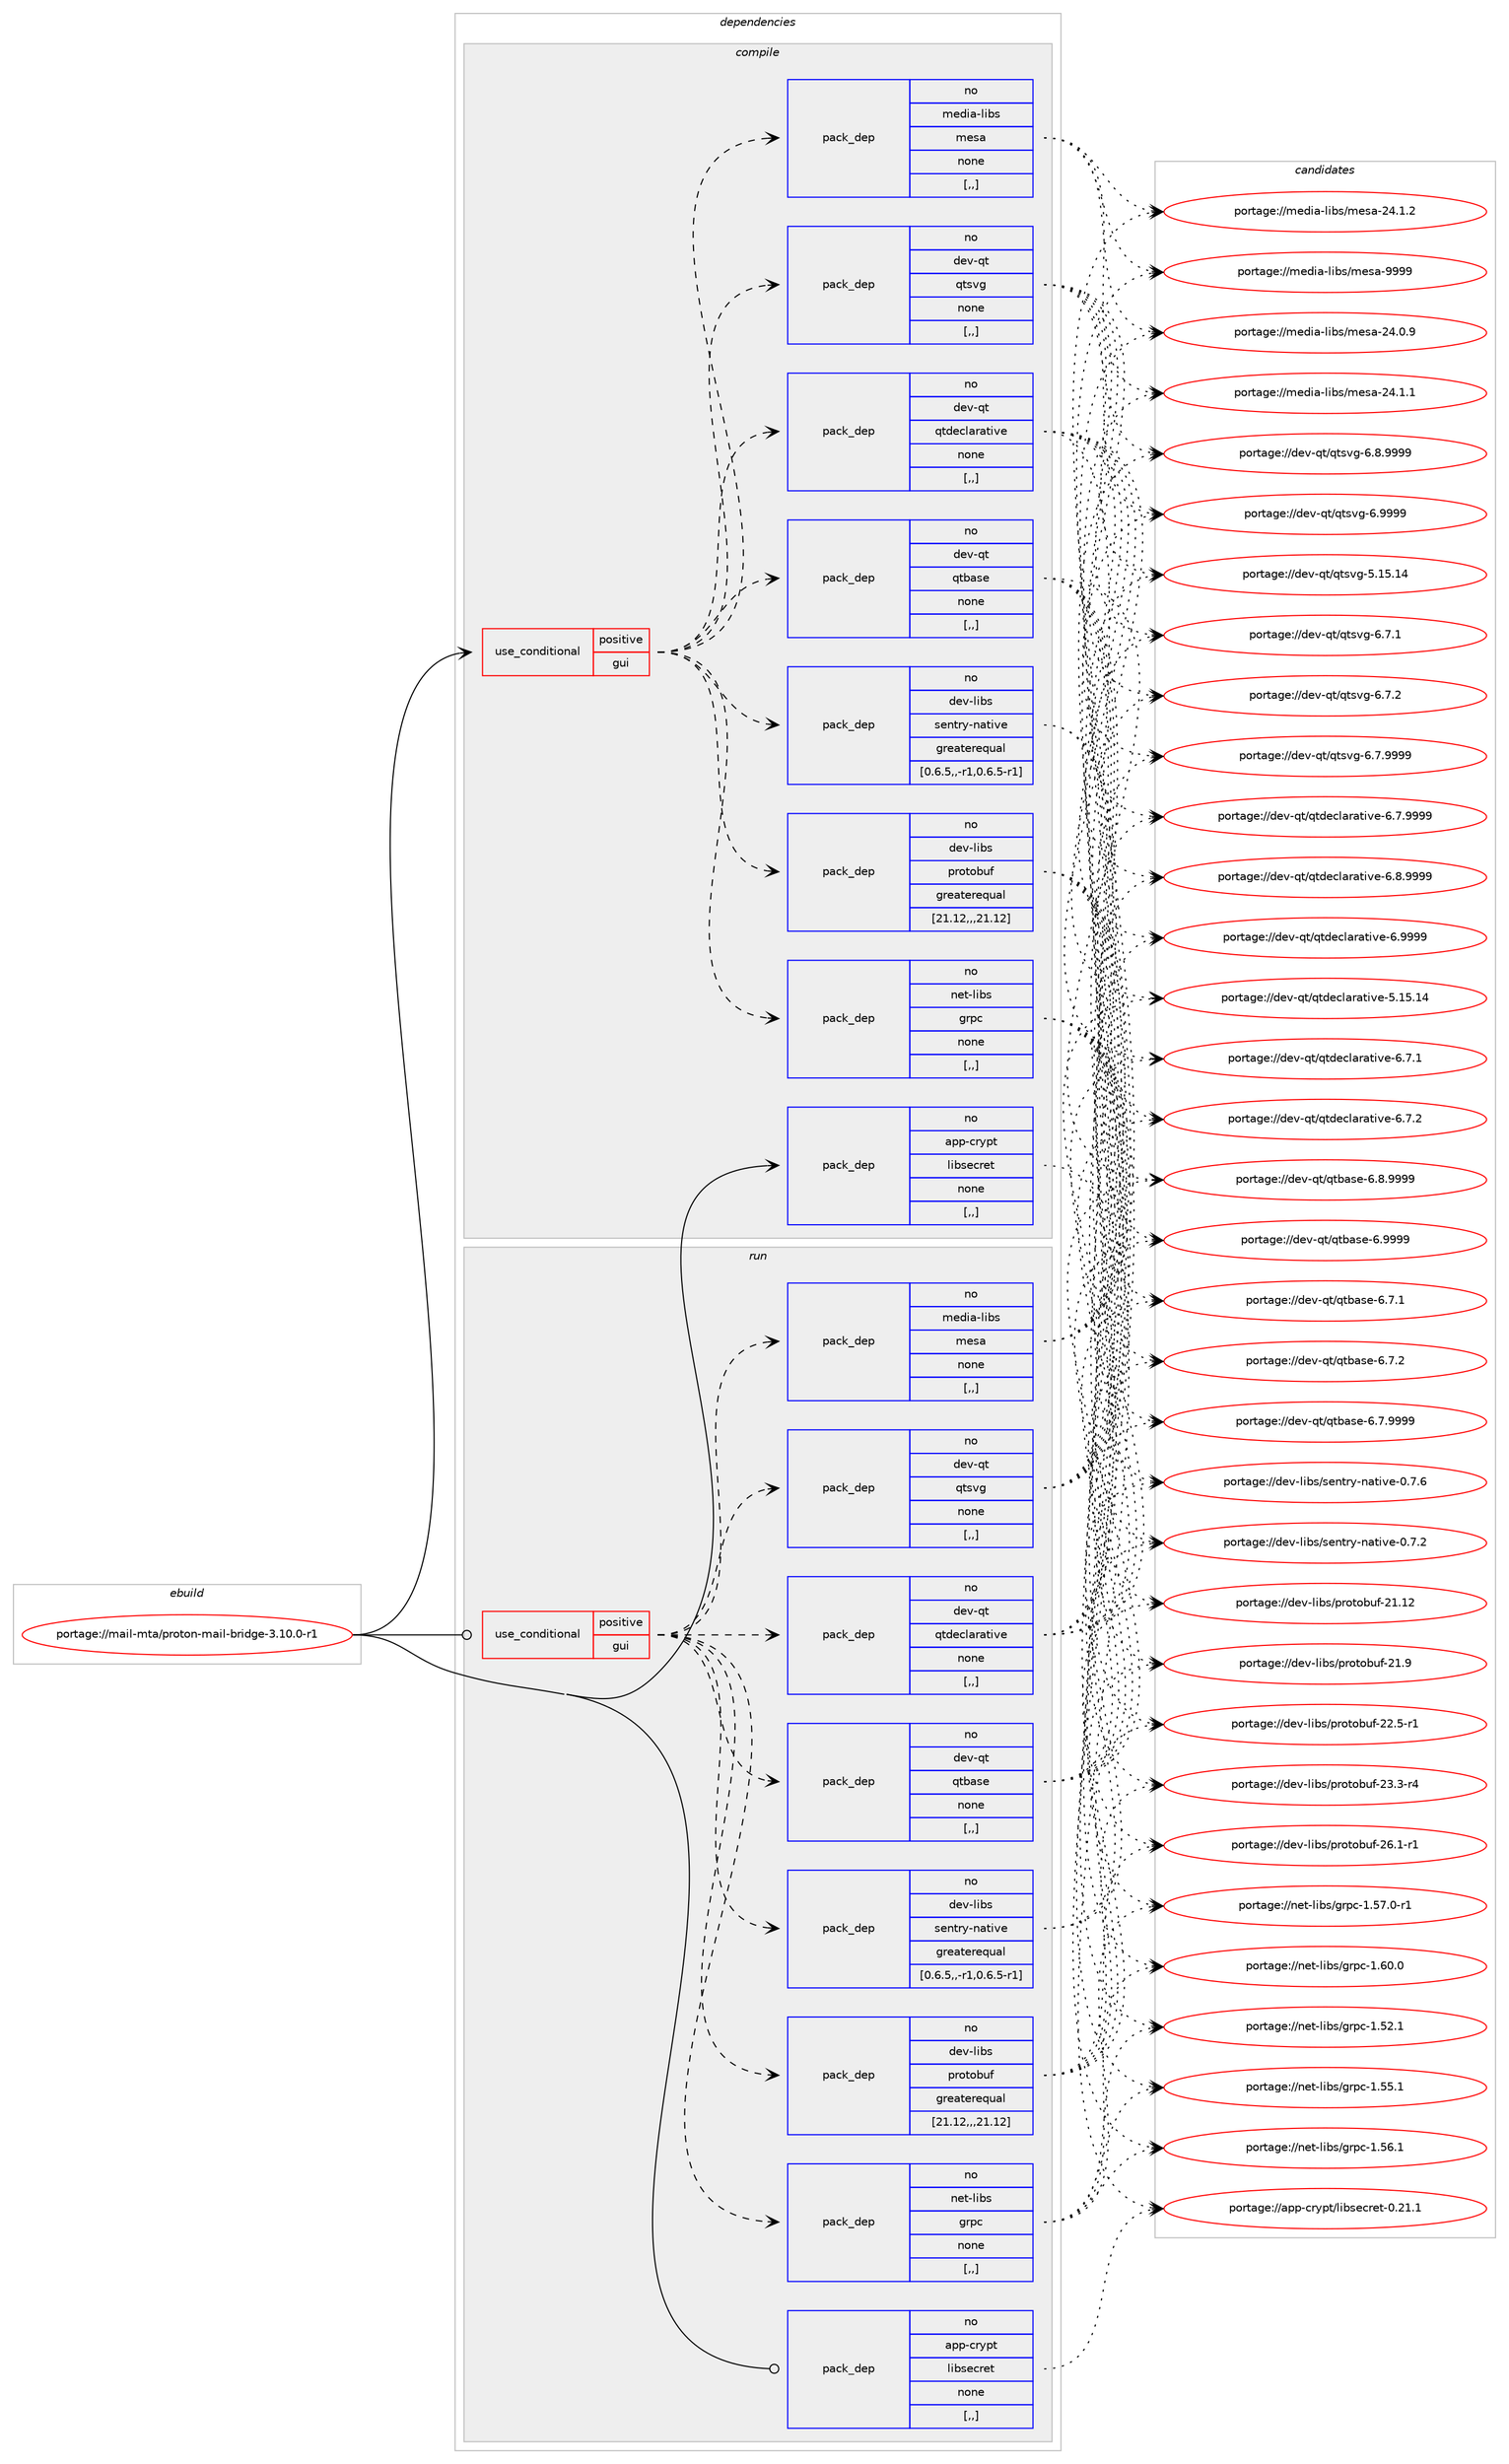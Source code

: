 digraph prolog {

# *************
# Graph options
# *************

newrank=true;
concentrate=true;
compound=true;
graph [rankdir=LR,fontname=Helvetica,fontsize=10,ranksep=1.5];#, ranksep=2.5, nodesep=0.2];
edge  [arrowhead=vee];
node  [fontname=Helvetica,fontsize=10];

# **********
# The ebuild
# **********

subgraph cluster_leftcol {
color=gray;
rank=same;
label=<<i>ebuild</i>>;
id [label="portage://mail-mta/proton-mail-bridge-3.10.0-r1", color=red, width=4, href="../mail-mta/proton-mail-bridge-3.10.0-r1.svg"];
}

# ****************
# The dependencies
# ****************

subgraph cluster_midcol {
color=gray;
label=<<i>dependencies</i>>;
subgraph cluster_compile {
fillcolor="#eeeeee";
style=filled;
label=<<i>compile</i>>;
subgraph cond69193 {
dependency275229 [label=<<TABLE BORDER="0" CELLBORDER="1" CELLSPACING="0" CELLPADDING="4"><TR><TD ROWSPAN="3" CELLPADDING="10">use_conditional</TD></TR><TR><TD>positive</TD></TR><TR><TD>gui</TD></TR></TABLE>>, shape=none, color=red];
subgraph pack203772 {
dependency275230 [label=<<TABLE BORDER="0" CELLBORDER="1" CELLSPACING="0" CELLPADDING="4" WIDTH="220"><TR><TD ROWSPAN="6" CELLPADDING="30">pack_dep</TD></TR><TR><TD WIDTH="110">no</TD></TR><TR><TD>dev-libs</TD></TR><TR><TD>protobuf</TD></TR><TR><TD>greaterequal</TD></TR><TR><TD>[21.12,,,21.12]</TD></TR></TABLE>>, shape=none, color=blue];
}
dependency275229:e -> dependency275230:w [weight=20,style="dashed",arrowhead="vee"];
subgraph pack203773 {
dependency275231 [label=<<TABLE BORDER="0" CELLBORDER="1" CELLSPACING="0" CELLPADDING="4" WIDTH="220"><TR><TD ROWSPAN="6" CELLPADDING="30">pack_dep</TD></TR><TR><TD WIDTH="110">no</TD></TR><TR><TD>dev-libs</TD></TR><TR><TD>sentry-native</TD></TR><TR><TD>greaterequal</TD></TR><TR><TD>[0.6.5,,-r1,0.6.5-r1]</TD></TR></TABLE>>, shape=none, color=blue];
}
dependency275229:e -> dependency275231:w [weight=20,style="dashed",arrowhead="vee"];
subgraph pack203774 {
dependency275232 [label=<<TABLE BORDER="0" CELLBORDER="1" CELLSPACING="0" CELLPADDING="4" WIDTH="220"><TR><TD ROWSPAN="6" CELLPADDING="30">pack_dep</TD></TR><TR><TD WIDTH="110">no</TD></TR><TR><TD>dev-qt</TD></TR><TR><TD>qtbase</TD></TR><TR><TD>none</TD></TR><TR><TD>[,,]</TD></TR></TABLE>>, shape=none, color=blue];
}
dependency275229:e -> dependency275232:w [weight=20,style="dashed",arrowhead="vee"];
subgraph pack203775 {
dependency275233 [label=<<TABLE BORDER="0" CELLBORDER="1" CELLSPACING="0" CELLPADDING="4" WIDTH="220"><TR><TD ROWSPAN="6" CELLPADDING="30">pack_dep</TD></TR><TR><TD WIDTH="110">no</TD></TR><TR><TD>dev-qt</TD></TR><TR><TD>qtdeclarative</TD></TR><TR><TD>none</TD></TR><TR><TD>[,,]</TD></TR></TABLE>>, shape=none, color=blue];
}
dependency275229:e -> dependency275233:w [weight=20,style="dashed",arrowhead="vee"];
subgraph pack203776 {
dependency275234 [label=<<TABLE BORDER="0" CELLBORDER="1" CELLSPACING="0" CELLPADDING="4" WIDTH="220"><TR><TD ROWSPAN="6" CELLPADDING="30">pack_dep</TD></TR><TR><TD WIDTH="110">no</TD></TR><TR><TD>dev-qt</TD></TR><TR><TD>qtsvg</TD></TR><TR><TD>none</TD></TR><TR><TD>[,,]</TD></TR></TABLE>>, shape=none, color=blue];
}
dependency275229:e -> dependency275234:w [weight=20,style="dashed",arrowhead="vee"];
subgraph pack203777 {
dependency275235 [label=<<TABLE BORDER="0" CELLBORDER="1" CELLSPACING="0" CELLPADDING="4" WIDTH="220"><TR><TD ROWSPAN="6" CELLPADDING="30">pack_dep</TD></TR><TR><TD WIDTH="110">no</TD></TR><TR><TD>media-libs</TD></TR><TR><TD>mesa</TD></TR><TR><TD>none</TD></TR><TR><TD>[,,]</TD></TR></TABLE>>, shape=none, color=blue];
}
dependency275229:e -> dependency275235:w [weight=20,style="dashed",arrowhead="vee"];
subgraph pack203778 {
dependency275236 [label=<<TABLE BORDER="0" CELLBORDER="1" CELLSPACING="0" CELLPADDING="4" WIDTH="220"><TR><TD ROWSPAN="6" CELLPADDING="30">pack_dep</TD></TR><TR><TD WIDTH="110">no</TD></TR><TR><TD>net-libs</TD></TR><TR><TD>grpc</TD></TR><TR><TD>none</TD></TR><TR><TD>[,,]</TD></TR></TABLE>>, shape=none, color=blue];
}
dependency275229:e -> dependency275236:w [weight=20,style="dashed",arrowhead="vee"];
}
id:e -> dependency275229:w [weight=20,style="solid",arrowhead="vee"];
subgraph pack203779 {
dependency275237 [label=<<TABLE BORDER="0" CELLBORDER="1" CELLSPACING="0" CELLPADDING="4" WIDTH="220"><TR><TD ROWSPAN="6" CELLPADDING="30">pack_dep</TD></TR><TR><TD WIDTH="110">no</TD></TR><TR><TD>app-crypt</TD></TR><TR><TD>libsecret</TD></TR><TR><TD>none</TD></TR><TR><TD>[,,]</TD></TR></TABLE>>, shape=none, color=blue];
}
id:e -> dependency275237:w [weight=20,style="solid",arrowhead="vee"];
}
subgraph cluster_compileandrun {
fillcolor="#eeeeee";
style=filled;
label=<<i>compile and run</i>>;
}
subgraph cluster_run {
fillcolor="#eeeeee";
style=filled;
label=<<i>run</i>>;
subgraph cond69194 {
dependency275238 [label=<<TABLE BORDER="0" CELLBORDER="1" CELLSPACING="0" CELLPADDING="4"><TR><TD ROWSPAN="3" CELLPADDING="10">use_conditional</TD></TR><TR><TD>positive</TD></TR><TR><TD>gui</TD></TR></TABLE>>, shape=none, color=red];
subgraph pack203780 {
dependency275239 [label=<<TABLE BORDER="0" CELLBORDER="1" CELLSPACING="0" CELLPADDING="4" WIDTH="220"><TR><TD ROWSPAN="6" CELLPADDING="30">pack_dep</TD></TR><TR><TD WIDTH="110">no</TD></TR><TR><TD>dev-libs</TD></TR><TR><TD>protobuf</TD></TR><TR><TD>greaterequal</TD></TR><TR><TD>[21.12,,,21.12]</TD></TR></TABLE>>, shape=none, color=blue];
}
dependency275238:e -> dependency275239:w [weight=20,style="dashed",arrowhead="vee"];
subgraph pack203781 {
dependency275240 [label=<<TABLE BORDER="0" CELLBORDER="1" CELLSPACING="0" CELLPADDING="4" WIDTH="220"><TR><TD ROWSPAN="6" CELLPADDING="30">pack_dep</TD></TR><TR><TD WIDTH="110">no</TD></TR><TR><TD>dev-libs</TD></TR><TR><TD>sentry-native</TD></TR><TR><TD>greaterequal</TD></TR><TR><TD>[0.6.5,,-r1,0.6.5-r1]</TD></TR></TABLE>>, shape=none, color=blue];
}
dependency275238:e -> dependency275240:w [weight=20,style="dashed",arrowhead="vee"];
subgraph pack203782 {
dependency275241 [label=<<TABLE BORDER="0" CELLBORDER="1" CELLSPACING="0" CELLPADDING="4" WIDTH="220"><TR><TD ROWSPAN="6" CELLPADDING="30">pack_dep</TD></TR><TR><TD WIDTH="110">no</TD></TR><TR><TD>dev-qt</TD></TR><TR><TD>qtbase</TD></TR><TR><TD>none</TD></TR><TR><TD>[,,]</TD></TR></TABLE>>, shape=none, color=blue];
}
dependency275238:e -> dependency275241:w [weight=20,style="dashed",arrowhead="vee"];
subgraph pack203783 {
dependency275242 [label=<<TABLE BORDER="0" CELLBORDER="1" CELLSPACING="0" CELLPADDING="4" WIDTH="220"><TR><TD ROWSPAN="6" CELLPADDING="30">pack_dep</TD></TR><TR><TD WIDTH="110">no</TD></TR><TR><TD>dev-qt</TD></TR><TR><TD>qtdeclarative</TD></TR><TR><TD>none</TD></TR><TR><TD>[,,]</TD></TR></TABLE>>, shape=none, color=blue];
}
dependency275238:e -> dependency275242:w [weight=20,style="dashed",arrowhead="vee"];
subgraph pack203784 {
dependency275243 [label=<<TABLE BORDER="0" CELLBORDER="1" CELLSPACING="0" CELLPADDING="4" WIDTH="220"><TR><TD ROWSPAN="6" CELLPADDING="30">pack_dep</TD></TR><TR><TD WIDTH="110">no</TD></TR><TR><TD>dev-qt</TD></TR><TR><TD>qtsvg</TD></TR><TR><TD>none</TD></TR><TR><TD>[,,]</TD></TR></TABLE>>, shape=none, color=blue];
}
dependency275238:e -> dependency275243:w [weight=20,style="dashed",arrowhead="vee"];
subgraph pack203785 {
dependency275244 [label=<<TABLE BORDER="0" CELLBORDER="1" CELLSPACING="0" CELLPADDING="4" WIDTH="220"><TR><TD ROWSPAN="6" CELLPADDING="30">pack_dep</TD></TR><TR><TD WIDTH="110">no</TD></TR><TR><TD>media-libs</TD></TR><TR><TD>mesa</TD></TR><TR><TD>none</TD></TR><TR><TD>[,,]</TD></TR></TABLE>>, shape=none, color=blue];
}
dependency275238:e -> dependency275244:w [weight=20,style="dashed",arrowhead="vee"];
subgraph pack203786 {
dependency275245 [label=<<TABLE BORDER="0" CELLBORDER="1" CELLSPACING="0" CELLPADDING="4" WIDTH="220"><TR><TD ROWSPAN="6" CELLPADDING="30">pack_dep</TD></TR><TR><TD WIDTH="110">no</TD></TR><TR><TD>net-libs</TD></TR><TR><TD>grpc</TD></TR><TR><TD>none</TD></TR><TR><TD>[,,]</TD></TR></TABLE>>, shape=none, color=blue];
}
dependency275238:e -> dependency275245:w [weight=20,style="dashed",arrowhead="vee"];
}
id:e -> dependency275238:w [weight=20,style="solid",arrowhead="odot"];
subgraph pack203787 {
dependency275246 [label=<<TABLE BORDER="0" CELLBORDER="1" CELLSPACING="0" CELLPADDING="4" WIDTH="220"><TR><TD ROWSPAN="6" CELLPADDING="30">pack_dep</TD></TR><TR><TD WIDTH="110">no</TD></TR><TR><TD>app-crypt</TD></TR><TR><TD>libsecret</TD></TR><TR><TD>none</TD></TR><TR><TD>[,,]</TD></TR></TABLE>>, shape=none, color=blue];
}
id:e -> dependency275246:w [weight=20,style="solid",arrowhead="odot"];
}
}

# **************
# The candidates
# **************

subgraph cluster_choices {
rank=same;
color=gray;
label=<<i>candidates</i>>;

subgraph choice203772 {
color=black;
nodesep=1;
choice10010111845108105981154711211411111611198117102455049464950 [label="portage://dev-libs/protobuf-21.12", color=red, width=4,href="../dev-libs/protobuf-21.12.svg"];
choice100101118451081059811547112114111116111981171024550494657 [label="portage://dev-libs/protobuf-21.9", color=red, width=4,href="../dev-libs/protobuf-21.9.svg"];
choice1001011184510810598115471121141111161119811710245505046534511449 [label="portage://dev-libs/protobuf-22.5-r1", color=red, width=4,href="../dev-libs/protobuf-22.5-r1.svg"];
choice1001011184510810598115471121141111161119811710245505146514511452 [label="portage://dev-libs/protobuf-23.3-r4", color=red, width=4,href="../dev-libs/protobuf-23.3-r4.svg"];
choice1001011184510810598115471121141111161119811710245505446494511449 [label="portage://dev-libs/protobuf-26.1-r1", color=red, width=4,href="../dev-libs/protobuf-26.1-r1.svg"];
dependency275230:e -> choice10010111845108105981154711211411111611198117102455049464950:w [style=dotted,weight="100"];
dependency275230:e -> choice100101118451081059811547112114111116111981171024550494657:w [style=dotted,weight="100"];
dependency275230:e -> choice1001011184510810598115471121141111161119811710245505046534511449:w [style=dotted,weight="100"];
dependency275230:e -> choice1001011184510810598115471121141111161119811710245505146514511452:w [style=dotted,weight="100"];
dependency275230:e -> choice1001011184510810598115471121141111161119811710245505446494511449:w [style=dotted,weight="100"];
}
subgraph choice203773 {
color=black;
nodesep=1;
choice1001011184510810598115471151011101161141214511097116105118101454846554650 [label="portage://dev-libs/sentry-native-0.7.2", color=red, width=4,href="../dev-libs/sentry-native-0.7.2.svg"];
choice1001011184510810598115471151011101161141214511097116105118101454846554654 [label="portage://dev-libs/sentry-native-0.7.6", color=red, width=4,href="../dev-libs/sentry-native-0.7.6.svg"];
dependency275231:e -> choice1001011184510810598115471151011101161141214511097116105118101454846554650:w [style=dotted,weight="100"];
dependency275231:e -> choice1001011184510810598115471151011101161141214511097116105118101454846554654:w [style=dotted,weight="100"];
}
subgraph choice203774 {
color=black;
nodesep=1;
choice10010111845113116471131169897115101455446554649 [label="portage://dev-qt/qtbase-6.7.1", color=red, width=4,href="../dev-qt/qtbase-6.7.1.svg"];
choice10010111845113116471131169897115101455446554650 [label="portage://dev-qt/qtbase-6.7.2", color=red, width=4,href="../dev-qt/qtbase-6.7.2.svg"];
choice10010111845113116471131169897115101455446554657575757 [label="portage://dev-qt/qtbase-6.7.9999", color=red, width=4,href="../dev-qt/qtbase-6.7.9999.svg"];
choice10010111845113116471131169897115101455446564657575757 [label="portage://dev-qt/qtbase-6.8.9999", color=red, width=4,href="../dev-qt/qtbase-6.8.9999.svg"];
choice1001011184511311647113116989711510145544657575757 [label="portage://dev-qt/qtbase-6.9999", color=red, width=4,href="../dev-qt/qtbase-6.9999.svg"];
dependency275232:e -> choice10010111845113116471131169897115101455446554649:w [style=dotted,weight="100"];
dependency275232:e -> choice10010111845113116471131169897115101455446554650:w [style=dotted,weight="100"];
dependency275232:e -> choice10010111845113116471131169897115101455446554657575757:w [style=dotted,weight="100"];
dependency275232:e -> choice10010111845113116471131169897115101455446564657575757:w [style=dotted,weight="100"];
dependency275232:e -> choice1001011184511311647113116989711510145544657575757:w [style=dotted,weight="100"];
}
subgraph choice203775 {
color=black;
nodesep=1;
choice10010111845113116471131161001019910897114971161051181014553464953464952 [label="portage://dev-qt/qtdeclarative-5.15.14", color=red, width=4,href="../dev-qt/qtdeclarative-5.15.14.svg"];
choice1001011184511311647113116100101991089711497116105118101455446554649 [label="portage://dev-qt/qtdeclarative-6.7.1", color=red, width=4,href="../dev-qt/qtdeclarative-6.7.1.svg"];
choice1001011184511311647113116100101991089711497116105118101455446554650 [label="portage://dev-qt/qtdeclarative-6.7.2", color=red, width=4,href="../dev-qt/qtdeclarative-6.7.2.svg"];
choice1001011184511311647113116100101991089711497116105118101455446554657575757 [label="portage://dev-qt/qtdeclarative-6.7.9999", color=red, width=4,href="../dev-qt/qtdeclarative-6.7.9999.svg"];
choice1001011184511311647113116100101991089711497116105118101455446564657575757 [label="portage://dev-qt/qtdeclarative-6.8.9999", color=red, width=4,href="../dev-qt/qtdeclarative-6.8.9999.svg"];
choice100101118451131164711311610010199108971149711610511810145544657575757 [label="portage://dev-qt/qtdeclarative-6.9999", color=red, width=4,href="../dev-qt/qtdeclarative-6.9999.svg"];
dependency275233:e -> choice10010111845113116471131161001019910897114971161051181014553464953464952:w [style=dotted,weight="100"];
dependency275233:e -> choice1001011184511311647113116100101991089711497116105118101455446554649:w [style=dotted,weight="100"];
dependency275233:e -> choice1001011184511311647113116100101991089711497116105118101455446554650:w [style=dotted,weight="100"];
dependency275233:e -> choice1001011184511311647113116100101991089711497116105118101455446554657575757:w [style=dotted,weight="100"];
dependency275233:e -> choice1001011184511311647113116100101991089711497116105118101455446564657575757:w [style=dotted,weight="100"];
dependency275233:e -> choice100101118451131164711311610010199108971149711610511810145544657575757:w [style=dotted,weight="100"];
}
subgraph choice203776 {
color=black;
nodesep=1;
choice10010111845113116471131161151181034553464953464952 [label="portage://dev-qt/qtsvg-5.15.14", color=red, width=4,href="../dev-qt/qtsvg-5.15.14.svg"];
choice1001011184511311647113116115118103455446554649 [label="portage://dev-qt/qtsvg-6.7.1", color=red, width=4,href="../dev-qt/qtsvg-6.7.1.svg"];
choice1001011184511311647113116115118103455446554650 [label="portage://dev-qt/qtsvg-6.7.2", color=red, width=4,href="../dev-qt/qtsvg-6.7.2.svg"];
choice1001011184511311647113116115118103455446554657575757 [label="portage://dev-qt/qtsvg-6.7.9999", color=red, width=4,href="../dev-qt/qtsvg-6.7.9999.svg"];
choice1001011184511311647113116115118103455446564657575757 [label="portage://dev-qt/qtsvg-6.8.9999", color=red, width=4,href="../dev-qt/qtsvg-6.8.9999.svg"];
choice100101118451131164711311611511810345544657575757 [label="portage://dev-qt/qtsvg-6.9999", color=red, width=4,href="../dev-qt/qtsvg-6.9999.svg"];
dependency275234:e -> choice10010111845113116471131161151181034553464953464952:w [style=dotted,weight="100"];
dependency275234:e -> choice1001011184511311647113116115118103455446554649:w [style=dotted,weight="100"];
dependency275234:e -> choice1001011184511311647113116115118103455446554650:w [style=dotted,weight="100"];
dependency275234:e -> choice1001011184511311647113116115118103455446554657575757:w [style=dotted,weight="100"];
dependency275234:e -> choice1001011184511311647113116115118103455446564657575757:w [style=dotted,weight="100"];
dependency275234:e -> choice100101118451131164711311611511810345544657575757:w [style=dotted,weight="100"];
}
subgraph choice203777 {
color=black;
nodesep=1;
choice109101100105974510810598115471091011159745505246484657 [label="portage://media-libs/mesa-24.0.9", color=red, width=4,href="../media-libs/mesa-24.0.9.svg"];
choice109101100105974510810598115471091011159745505246494649 [label="portage://media-libs/mesa-24.1.1", color=red, width=4,href="../media-libs/mesa-24.1.1.svg"];
choice109101100105974510810598115471091011159745505246494650 [label="portage://media-libs/mesa-24.1.2", color=red, width=4,href="../media-libs/mesa-24.1.2.svg"];
choice10910110010597451081059811547109101115974557575757 [label="portage://media-libs/mesa-9999", color=red, width=4,href="../media-libs/mesa-9999.svg"];
dependency275235:e -> choice109101100105974510810598115471091011159745505246484657:w [style=dotted,weight="100"];
dependency275235:e -> choice109101100105974510810598115471091011159745505246494649:w [style=dotted,weight="100"];
dependency275235:e -> choice109101100105974510810598115471091011159745505246494650:w [style=dotted,weight="100"];
dependency275235:e -> choice10910110010597451081059811547109101115974557575757:w [style=dotted,weight="100"];
}
subgraph choice203778 {
color=black;
nodesep=1;
choice1101011164510810598115471031141129945494653504649 [label="portage://net-libs/grpc-1.52.1", color=red, width=4,href="../net-libs/grpc-1.52.1.svg"];
choice1101011164510810598115471031141129945494653534649 [label="portage://net-libs/grpc-1.55.1", color=red, width=4,href="../net-libs/grpc-1.55.1.svg"];
choice1101011164510810598115471031141129945494653544649 [label="portage://net-libs/grpc-1.56.1", color=red, width=4,href="../net-libs/grpc-1.56.1.svg"];
choice11010111645108105981154710311411299454946535546484511449 [label="portage://net-libs/grpc-1.57.0-r1", color=red, width=4,href="../net-libs/grpc-1.57.0-r1.svg"];
choice1101011164510810598115471031141129945494654484648 [label="portage://net-libs/grpc-1.60.0", color=red, width=4,href="../net-libs/grpc-1.60.0.svg"];
dependency275236:e -> choice1101011164510810598115471031141129945494653504649:w [style=dotted,weight="100"];
dependency275236:e -> choice1101011164510810598115471031141129945494653534649:w [style=dotted,weight="100"];
dependency275236:e -> choice1101011164510810598115471031141129945494653544649:w [style=dotted,weight="100"];
dependency275236:e -> choice11010111645108105981154710311411299454946535546484511449:w [style=dotted,weight="100"];
dependency275236:e -> choice1101011164510810598115471031141129945494654484648:w [style=dotted,weight="100"];
}
subgraph choice203779 {
color=black;
nodesep=1;
choice97112112459911412111211647108105981151019911410111645484650494649 [label="portage://app-crypt/libsecret-0.21.1", color=red, width=4,href="../app-crypt/libsecret-0.21.1.svg"];
dependency275237:e -> choice97112112459911412111211647108105981151019911410111645484650494649:w [style=dotted,weight="100"];
}
subgraph choice203780 {
color=black;
nodesep=1;
choice10010111845108105981154711211411111611198117102455049464950 [label="portage://dev-libs/protobuf-21.12", color=red, width=4,href="../dev-libs/protobuf-21.12.svg"];
choice100101118451081059811547112114111116111981171024550494657 [label="portage://dev-libs/protobuf-21.9", color=red, width=4,href="../dev-libs/protobuf-21.9.svg"];
choice1001011184510810598115471121141111161119811710245505046534511449 [label="portage://dev-libs/protobuf-22.5-r1", color=red, width=4,href="../dev-libs/protobuf-22.5-r1.svg"];
choice1001011184510810598115471121141111161119811710245505146514511452 [label="portage://dev-libs/protobuf-23.3-r4", color=red, width=4,href="../dev-libs/protobuf-23.3-r4.svg"];
choice1001011184510810598115471121141111161119811710245505446494511449 [label="portage://dev-libs/protobuf-26.1-r1", color=red, width=4,href="../dev-libs/protobuf-26.1-r1.svg"];
dependency275239:e -> choice10010111845108105981154711211411111611198117102455049464950:w [style=dotted,weight="100"];
dependency275239:e -> choice100101118451081059811547112114111116111981171024550494657:w [style=dotted,weight="100"];
dependency275239:e -> choice1001011184510810598115471121141111161119811710245505046534511449:w [style=dotted,weight="100"];
dependency275239:e -> choice1001011184510810598115471121141111161119811710245505146514511452:w [style=dotted,weight="100"];
dependency275239:e -> choice1001011184510810598115471121141111161119811710245505446494511449:w [style=dotted,weight="100"];
}
subgraph choice203781 {
color=black;
nodesep=1;
choice1001011184510810598115471151011101161141214511097116105118101454846554650 [label="portage://dev-libs/sentry-native-0.7.2", color=red, width=4,href="../dev-libs/sentry-native-0.7.2.svg"];
choice1001011184510810598115471151011101161141214511097116105118101454846554654 [label="portage://dev-libs/sentry-native-0.7.6", color=red, width=4,href="../dev-libs/sentry-native-0.7.6.svg"];
dependency275240:e -> choice1001011184510810598115471151011101161141214511097116105118101454846554650:w [style=dotted,weight="100"];
dependency275240:e -> choice1001011184510810598115471151011101161141214511097116105118101454846554654:w [style=dotted,weight="100"];
}
subgraph choice203782 {
color=black;
nodesep=1;
choice10010111845113116471131169897115101455446554649 [label="portage://dev-qt/qtbase-6.7.1", color=red, width=4,href="../dev-qt/qtbase-6.7.1.svg"];
choice10010111845113116471131169897115101455446554650 [label="portage://dev-qt/qtbase-6.7.2", color=red, width=4,href="../dev-qt/qtbase-6.7.2.svg"];
choice10010111845113116471131169897115101455446554657575757 [label="portage://dev-qt/qtbase-6.7.9999", color=red, width=4,href="../dev-qt/qtbase-6.7.9999.svg"];
choice10010111845113116471131169897115101455446564657575757 [label="portage://dev-qt/qtbase-6.8.9999", color=red, width=4,href="../dev-qt/qtbase-6.8.9999.svg"];
choice1001011184511311647113116989711510145544657575757 [label="portage://dev-qt/qtbase-6.9999", color=red, width=4,href="../dev-qt/qtbase-6.9999.svg"];
dependency275241:e -> choice10010111845113116471131169897115101455446554649:w [style=dotted,weight="100"];
dependency275241:e -> choice10010111845113116471131169897115101455446554650:w [style=dotted,weight="100"];
dependency275241:e -> choice10010111845113116471131169897115101455446554657575757:w [style=dotted,weight="100"];
dependency275241:e -> choice10010111845113116471131169897115101455446564657575757:w [style=dotted,weight="100"];
dependency275241:e -> choice1001011184511311647113116989711510145544657575757:w [style=dotted,weight="100"];
}
subgraph choice203783 {
color=black;
nodesep=1;
choice10010111845113116471131161001019910897114971161051181014553464953464952 [label="portage://dev-qt/qtdeclarative-5.15.14", color=red, width=4,href="../dev-qt/qtdeclarative-5.15.14.svg"];
choice1001011184511311647113116100101991089711497116105118101455446554649 [label="portage://dev-qt/qtdeclarative-6.7.1", color=red, width=4,href="../dev-qt/qtdeclarative-6.7.1.svg"];
choice1001011184511311647113116100101991089711497116105118101455446554650 [label="portage://dev-qt/qtdeclarative-6.7.2", color=red, width=4,href="../dev-qt/qtdeclarative-6.7.2.svg"];
choice1001011184511311647113116100101991089711497116105118101455446554657575757 [label="portage://dev-qt/qtdeclarative-6.7.9999", color=red, width=4,href="../dev-qt/qtdeclarative-6.7.9999.svg"];
choice1001011184511311647113116100101991089711497116105118101455446564657575757 [label="portage://dev-qt/qtdeclarative-6.8.9999", color=red, width=4,href="../dev-qt/qtdeclarative-6.8.9999.svg"];
choice100101118451131164711311610010199108971149711610511810145544657575757 [label="portage://dev-qt/qtdeclarative-6.9999", color=red, width=4,href="../dev-qt/qtdeclarative-6.9999.svg"];
dependency275242:e -> choice10010111845113116471131161001019910897114971161051181014553464953464952:w [style=dotted,weight="100"];
dependency275242:e -> choice1001011184511311647113116100101991089711497116105118101455446554649:w [style=dotted,weight="100"];
dependency275242:e -> choice1001011184511311647113116100101991089711497116105118101455446554650:w [style=dotted,weight="100"];
dependency275242:e -> choice1001011184511311647113116100101991089711497116105118101455446554657575757:w [style=dotted,weight="100"];
dependency275242:e -> choice1001011184511311647113116100101991089711497116105118101455446564657575757:w [style=dotted,weight="100"];
dependency275242:e -> choice100101118451131164711311610010199108971149711610511810145544657575757:w [style=dotted,weight="100"];
}
subgraph choice203784 {
color=black;
nodesep=1;
choice10010111845113116471131161151181034553464953464952 [label="portage://dev-qt/qtsvg-5.15.14", color=red, width=4,href="../dev-qt/qtsvg-5.15.14.svg"];
choice1001011184511311647113116115118103455446554649 [label="portage://dev-qt/qtsvg-6.7.1", color=red, width=4,href="../dev-qt/qtsvg-6.7.1.svg"];
choice1001011184511311647113116115118103455446554650 [label="portage://dev-qt/qtsvg-6.7.2", color=red, width=4,href="../dev-qt/qtsvg-6.7.2.svg"];
choice1001011184511311647113116115118103455446554657575757 [label="portage://dev-qt/qtsvg-6.7.9999", color=red, width=4,href="../dev-qt/qtsvg-6.7.9999.svg"];
choice1001011184511311647113116115118103455446564657575757 [label="portage://dev-qt/qtsvg-6.8.9999", color=red, width=4,href="../dev-qt/qtsvg-6.8.9999.svg"];
choice100101118451131164711311611511810345544657575757 [label="portage://dev-qt/qtsvg-6.9999", color=red, width=4,href="../dev-qt/qtsvg-6.9999.svg"];
dependency275243:e -> choice10010111845113116471131161151181034553464953464952:w [style=dotted,weight="100"];
dependency275243:e -> choice1001011184511311647113116115118103455446554649:w [style=dotted,weight="100"];
dependency275243:e -> choice1001011184511311647113116115118103455446554650:w [style=dotted,weight="100"];
dependency275243:e -> choice1001011184511311647113116115118103455446554657575757:w [style=dotted,weight="100"];
dependency275243:e -> choice1001011184511311647113116115118103455446564657575757:w [style=dotted,weight="100"];
dependency275243:e -> choice100101118451131164711311611511810345544657575757:w [style=dotted,weight="100"];
}
subgraph choice203785 {
color=black;
nodesep=1;
choice109101100105974510810598115471091011159745505246484657 [label="portage://media-libs/mesa-24.0.9", color=red, width=4,href="../media-libs/mesa-24.0.9.svg"];
choice109101100105974510810598115471091011159745505246494649 [label="portage://media-libs/mesa-24.1.1", color=red, width=4,href="../media-libs/mesa-24.1.1.svg"];
choice109101100105974510810598115471091011159745505246494650 [label="portage://media-libs/mesa-24.1.2", color=red, width=4,href="../media-libs/mesa-24.1.2.svg"];
choice10910110010597451081059811547109101115974557575757 [label="portage://media-libs/mesa-9999", color=red, width=4,href="../media-libs/mesa-9999.svg"];
dependency275244:e -> choice109101100105974510810598115471091011159745505246484657:w [style=dotted,weight="100"];
dependency275244:e -> choice109101100105974510810598115471091011159745505246494649:w [style=dotted,weight="100"];
dependency275244:e -> choice109101100105974510810598115471091011159745505246494650:w [style=dotted,weight="100"];
dependency275244:e -> choice10910110010597451081059811547109101115974557575757:w [style=dotted,weight="100"];
}
subgraph choice203786 {
color=black;
nodesep=1;
choice1101011164510810598115471031141129945494653504649 [label="portage://net-libs/grpc-1.52.1", color=red, width=4,href="../net-libs/grpc-1.52.1.svg"];
choice1101011164510810598115471031141129945494653534649 [label="portage://net-libs/grpc-1.55.1", color=red, width=4,href="../net-libs/grpc-1.55.1.svg"];
choice1101011164510810598115471031141129945494653544649 [label="portage://net-libs/grpc-1.56.1", color=red, width=4,href="../net-libs/grpc-1.56.1.svg"];
choice11010111645108105981154710311411299454946535546484511449 [label="portage://net-libs/grpc-1.57.0-r1", color=red, width=4,href="../net-libs/grpc-1.57.0-r1.svg"];
choice1101011164510810598115471031141129945494654484648 [label="portage://net-libs/grpc-1.60.0", color=red, width=4,href="../net-libs/grpc-1.60.0.svg"];
dependency275245:e -> choice1101011164510810598115471031141129945494653504649:w [style=dotted,weight="100"];
dependency275245:e -> choice1101011164510810598115471031141129945494653534649:w [style=dotted,weight="100"];
dependency275245:e -> choice1101011164510810598115471031141129945494653544649:w [style=dotted,weight="100"];
dependency275245:e -> choice11010111645108105981154710311411299454946535546484511449:w [style=dotted,weight="100"];
dependency275245:e -> choice1101011164510810598115471031141129945494654484648:w [style=dotted,weight="100"];
}
subgraph choice203787 {
color=black;
nodesep=1;
choice97112112459911412111211647108105981151019911410111645484650494649 [label="portage://app-crypt/libsecret-0.21.1", color=red, width=4,href="../app-crypt/libsecret-0.21.1.svg"];
dependency275246:e -> choice97112112459911412111211647108105981151019911410111645484650494649:w [style=dotted,weight="100"];
}
}

}
